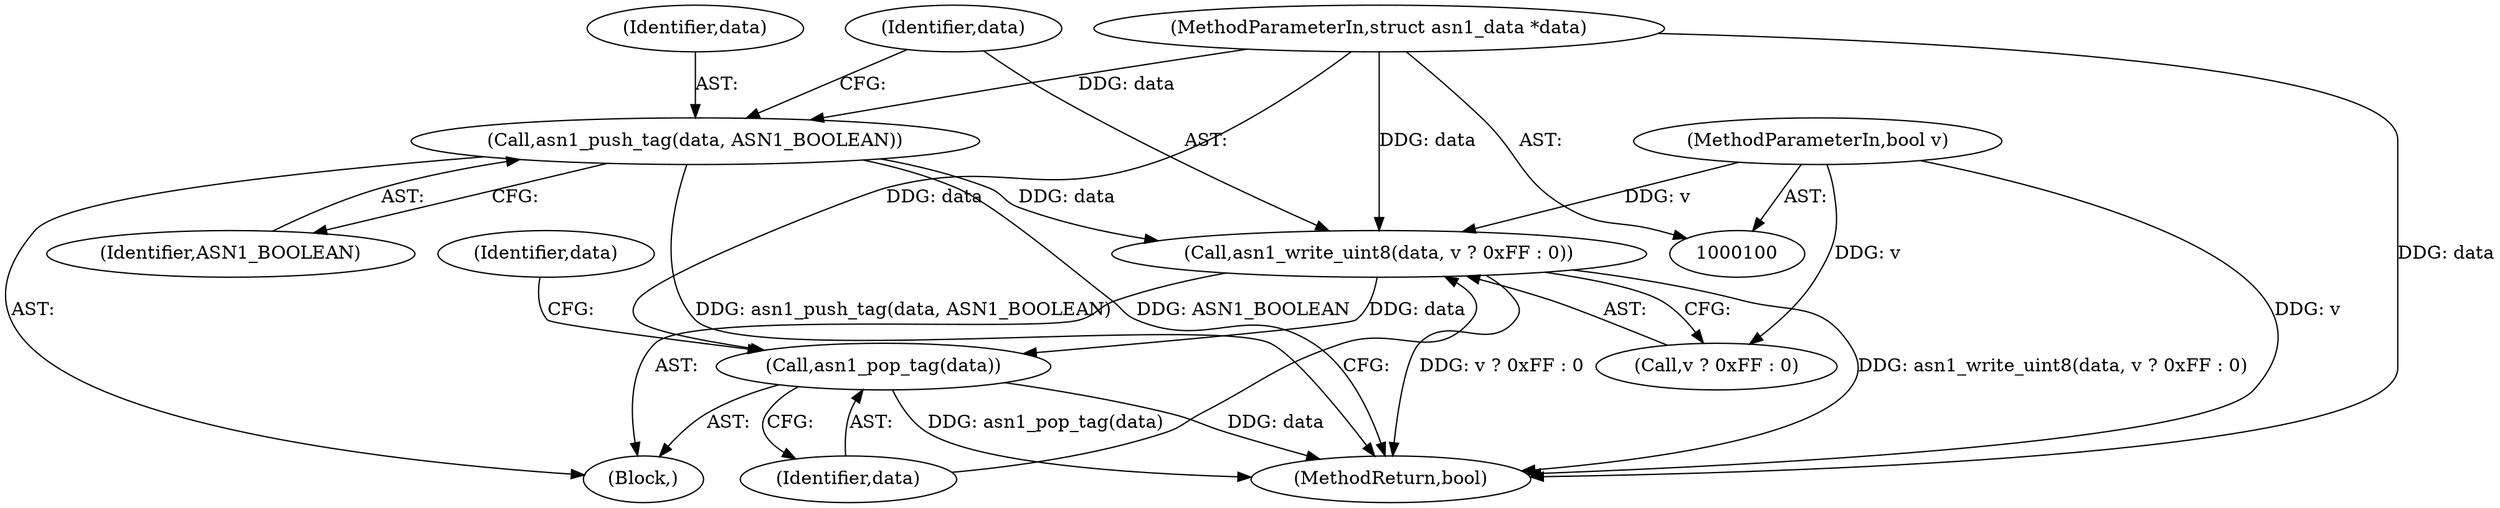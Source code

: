 digraph "1_samba_9d989c9dd7a5b92d0c5d65287935471b83b6e884_1@API" {
"1000107" [label="(Call,asn1_write_uint8(data, v ? 0xFF : 0))"];
"1000104" [label="(Call,asn1_push_tag(data, ASN1_BOOLEAN))"];
"1000101" [label="(MethodParameterIn,struct asn1_data *data)"];
"1000102" [label="(MethodParameterIn,bool v)"];
"1000113" [label="(Call,asn1_pop_tag(data))"];
"1000109" [label="(Call,v ? 0xFF : 0)"];
"1000113" [label="(Call,asn1_pop_tag(data))"];
"1000108" [label="(Identifier,data)"];
"1000120" [label="(MethodReturn,bool)"];
"1000106" [label="(Identifier,ASN1_BOOLEAN)"];
"1000118" [label="(Identifier,data)"];
"1000103" [label="(Block,)"];
"1000102" [label="(MethodParameterIn,bool v)"];
"1000105" [label="(Identifier,data)"];
"1000104" [label="(Call,asn1_push_tag(data, ASN1_BOOLEAN))"];
"1000101" [label="(MethodParameterIn,struct asn1_data *data)"];
"1000107" [label="(Call,asn1_write_uint8(data, v ? 0xFF : 0))"];
"1000114" [label="(Identifier,data)"];
"1000107" -> "1000103"  [label="AST: "];
"1000107" -> "1000109"  [label="CFG: "];
"1000108" -> "1000107"  [label="AST: "];
"1000109" -> "1000107"  [label="AST: "];
"1000114" -> "1000107"  [label="CFG: "];
"1000107" -> "1000120"  [label="DDG: asn1_write_uint8(data, v ? 0xFF : 0)"];
"1000107" -> "1000120"  [label="DDG: v ? 0xFF : 0"];
"1000104" -> "1000107"  [label="DDG: data"];
"1000101" -> "1000107"  [label="DDG: data"];
"1000102" -> "1000107"  [label="DDG: v"];
"1000107" -> "1000113"  [label="DDG: data"];
"1000104" -> "1000103"  [label="AST: "];
"1000104" -> "1000106"  [label="CFG: "];
"1000105" -> "1000104"  [label="AST: "];
"1000106" -> "1000104"  [label="AST: "];
"1000108" -> "1000104"  [label="CFG: "];
"1000104" -> "1000120"  [label="DDG: asn1_push_tag(data, ASN1_BOOLEAN)"];
"1000104" -> "1000120"  [label="DDG: ASN1_BOOLEAN"];
"1000101" -> "1000104"  [label="DDG: data"];
"1000101" -> "1000100"  [label="AST: "];
"1000101" -> "1000120"  [label="DDG: data"];
"1000101" -> "1000113"  [label="DDG: data"];
"1000102" -> "1000100"  [label="AST: "];
"1000102" -> "1000120"  [label="DDG: v"];
"1000102" -> "1000109"  [label="DDG: v"];
"1000113" -> "1000103"  [label="AST: "];
"1000113" -> "1000114"  [label="CFG: "];
"1000114" -> "1000113"  [label="AST: "];
"1000118" -> "1000113"  [label="CFG: "];
"1000113" -> "1000120"  [label="DDG: data"];
"1000113" -> "1000120"  [label="DDG: asn1_pop_tag(data)"];
}
